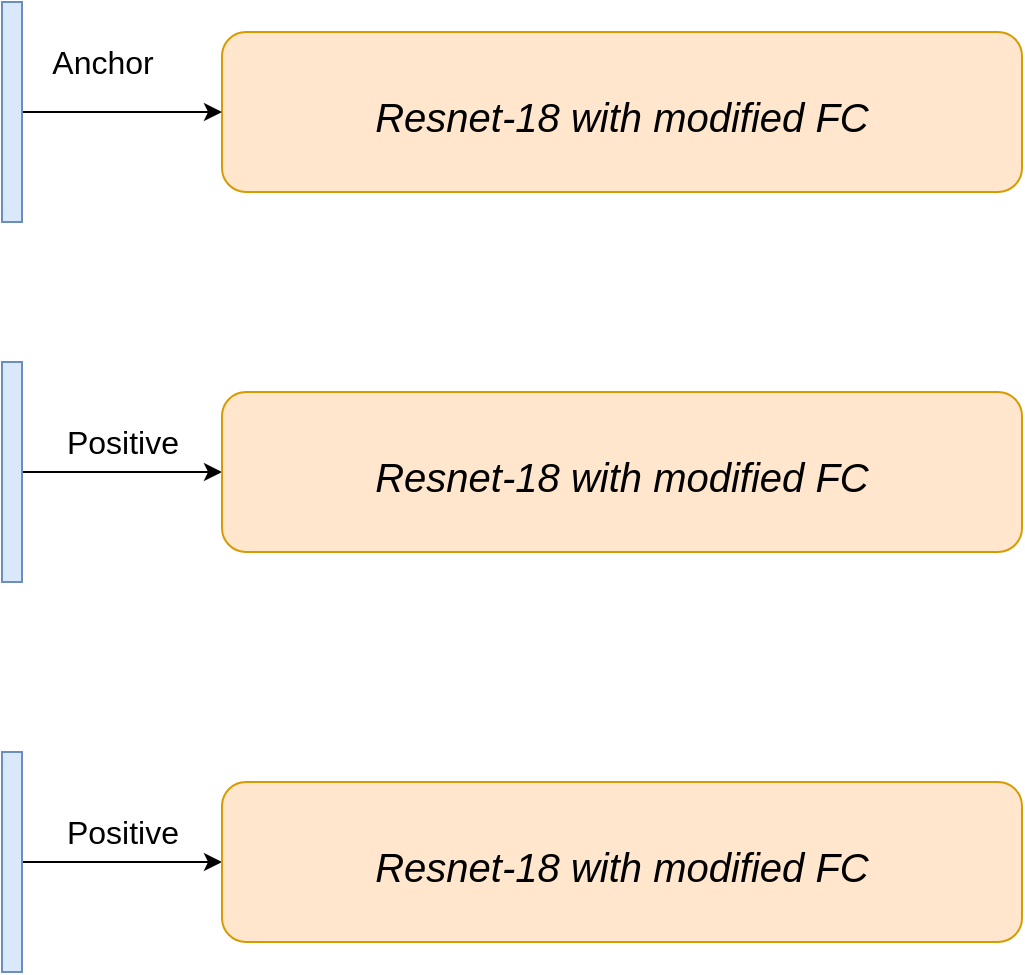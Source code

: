 <mxfile version="20.7.4" type="github">
  <diagram id="N1HtW-ULxWURj5wqntlc" name="第 1 页">
    <mxGraphModel dx="1050" dy="634" grid="1" gridSize="10" guides="1" tooltips="1" connect="1" arrows="1" fold="1" page="1" pageScale="1" pageWidth="827" pageHeight="1169" math="0" shadow="0">
      <root>
        <mxCell id="0" />
        <mxCell id="1" parent="0" />
        <mxCell id="0T-XDhH-nBM5BwNSj58K-1" value="&lt;font style=&quot;font-size: 29px;&quot;&gt;&lt;i style=&quot;font-size: 20px;&quot;&gt;Resnet-18 with modified FC&lt;font style=&quot;font-size: 16px;&quot;&gt; &lt;br&gt;&lt;/font&gt;&lt;/i&gt;&lt;/font&gt;" style="rounded=1;whiteSpace=wrap;html=1;fillColor=#ffe6cc;strokeColor=#d79b00;" vertex="1" parent="1">
          <mxGeometry x="150" y="225" width="400" height="80" as="geometry" />
        </mxCell>
        <mxCell id="0T-XDhH-nBM5BwNSj58K-3" value="" style="edgeStyle=orthogonalEdgeStyle;rounded=0;orthogonalLoop=1;jettySize=auto;html=1;fontSize=16;" edge="1" parent="1" source="0T-XDhH-nBM5BwNSj58K-2" target="0T-XDhH-nBM5BwNSj58K-1">
          <mxGeometry relative="1" as="geometry" />
        </mxCell>
        <mxCell id="0T-XDhH-nBM5BwNSj58K-2" value="" style="rounded=0;whiteSpace=wrap;html=1;fillColor=#dae8fc;strokeColor=#6c8ebf;" vertex="1" parent="1">
          <mxGeometry x="40" y="210" width="10" height="110" as="geometry" />
        </mxCell>
        <mxCell id="0T-XDhH-nBM5BwNSj58K-5" value="Anchor" style="text;html=1;align=center;verticalAlign=middle;resizable=0;points=[];autosize=1;strokeColor=none;fillColor=none;fontSize=16;" vertex="1" parent="1">
          <mxGeometry x="55" y="225" width="70" height="30" as="geometry" />
        </mxCell>
        <mxCell id="0T-XDhH-nBM5BwNSj58K-10" value="" style="edgeStyle=orthogonalEdgeStyle;rounded=0;orthogonalLoop=1;jettySize=auto;html=1;fontSize=16;" edge="1" parent="1" source="0T-XDhH-nBM5BwNSj58K-6" target="0T-XDhH-nBM5BwNSj58K-9">
          <mxGeometry relative="1" as="geometry" />
        </mxCell>
        <mxCell id="0T-XDhH-nBM5BwNSj58K-6" value="" style="rounded=0;whiteSpace=wrap;html=1;fontSize=16;fillColor=#dae8fc;strokeColor=#6c8ebf;" vertex="1" parent="1">
          <mxGeometry x="40" y="390" width="10" height="110" as="geometry" />
        </mxCell>
        <mxCell id="0T-XDhH-nBM5BwNSj58K-9" value="&lt;font style=&quot;font-size: 29px;&quot;&gt;&lt;i style=&quot;font-size: 20px;&quot;&gt;Resnet-18 with modified FC&lt;font style=&quot;font-size: 16px;&quot;&gt; &lt;br&gt;&lt;/font&gt;&lt;/i&gt;&lt;/font&gt;" style="rounded=1;whiteSpace=wrap;html=1;fillColor=#ffe6cc;strokeColor=#d79b00;" vertex="1" parent="1">
          <mxGeometry x="150" y="405" width="400" height="80" as="geometry" />
        </mxCell>
        <mxCell id="0T-XDhH-nBM5BwNSj58K-11" value="Positive" style="text;html=1;align=center;verticalAlign=middle;resizable=0;points=[];autosize=1;strokeColor=none;fillColor=none;fontSize=16;" vertex="1" parent="1">
          <mxGeometry x="60" y="415" width="80" height="30" as="geometry" />
        </mxCell>
        <mxCell id="0T-XDhH-nBM5BwNSj58K-12" value="" style="edgeStyle=orthogonalEdgeStyle;rounded=0;orthogonalLoop=1;jettySize=auto;html=1;fontSize=16;" edge="1" source="0T-XDhH-nBM5BwNSj58K-13" target="0T-XDhH-nBM5BwNSj58K-14" parent="1">
          <mxGeometry relative="1" as="geometry" />
        </mxCell>
        <mxCell id="0T-XDhH-nBM5BwNSj58K-13" value="" style="rounded=0;whiteSpace=wrap;html=1;fontSize=16;fillColor=#dae8fc;strokeColor=#6c8ebf;" vertex="1" parent="1">
          <mxGeometry x="40" y="585" width="10" height="110" as="geometry" />
        </mxCell>
        <mxCell id="0T-XDhH-nBM5BwNSj58K-14" value="&lt;font style=&quot;font-size: 29px;&quot;&gt;&lt;i style=&quot;font-size: 20px;&quot;&gt;Resnet-18 with modified FC&lt;font style=&quot;font-size: 16px;&quot;&gt; &lt;br&gt;&lt;/font&gt;&lt;/i&gt;&lt;/font&gt;" style="rounded=1;whiteSpace=wrap;html=1;fillColor=#ffe6cc;strokeColor=#d79b00;" vertex="1" parent="1">
          <mxGeometry x="150" y="600" width="400" height="80" as="geometry" />
        </mxCell>
        <mxCell id="0T-XDhH-nBM5BwNSj58K-15" value="Positive" style="text;html=1;align=center;verticalAlign=middle;resizable=0;points=[];autosize=1;strokeColor=none;fillColor=none;fontSize=16;" vertex="1" parent="1">
          <mxGeometry x="60" y="610" width="80" height="30" as="geometry" />
        </mxCell>
      </root>
    </mxGraphModel>
  </diagram>
</mxfile>

